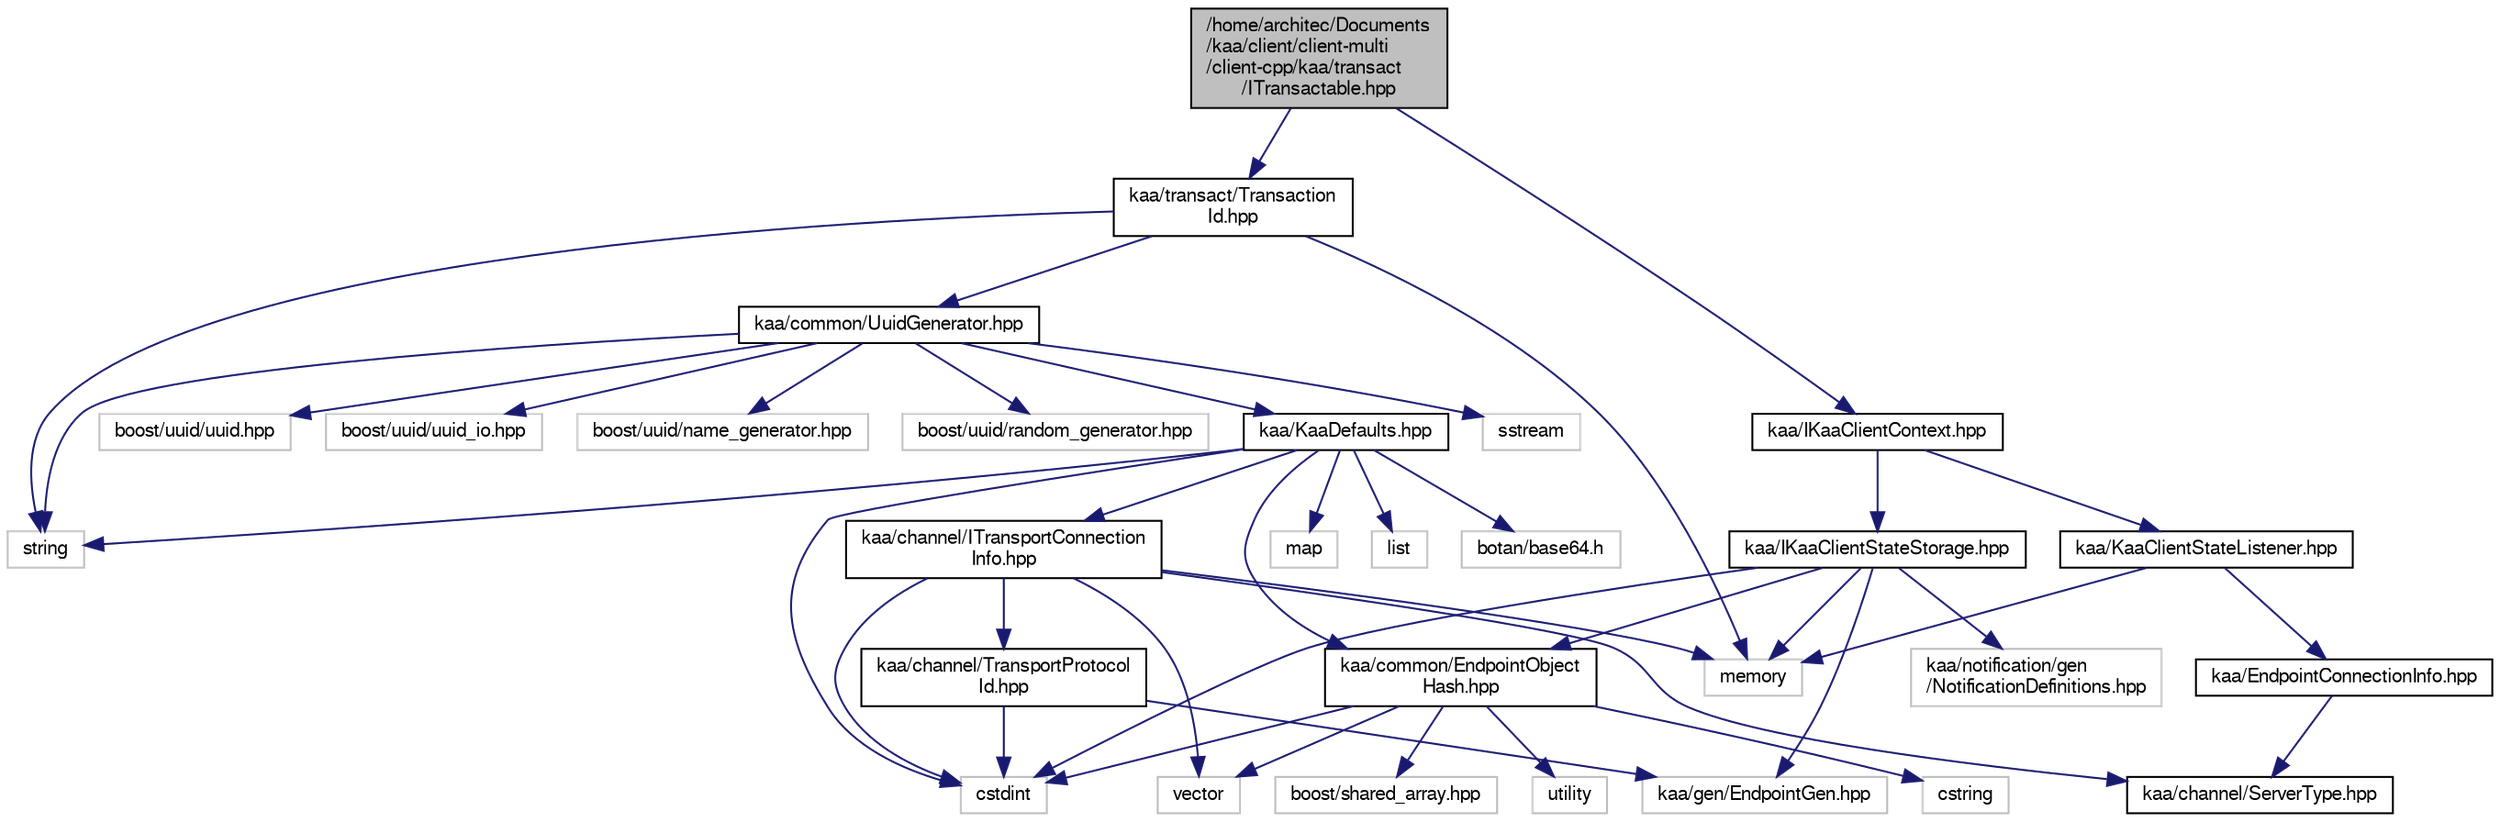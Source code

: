 digraph "/home/architec/Documents/kaa/client/client-multi/client-cpp/kaa/transact/ITransactable.hpp"
{
  bgcolor="transparent";
  edge [fontname="FreeSans",fontsize="10",labelfontname="FreeSans",labelfontsize="10"];
  node [fontname="FreeSans",fontsize="10",shape=record];
  Node1 [label="/home/architec/Documents\l/kaa/client/client-multi\l/client-cpp/kaa/transact\l/ITransactable.hpp",height=0.2,width=0.4,color="black", fillcolor="grey75", style="filled" fontcolor="black"];
  Node1 -> Node2 [color="midnightblue",fontsize="10",style="solid",fontname="FreeSans"];
  Node2 [label="kaa/transact/Transaction\lId.hpp",height=0.2,width=0.4,color="black",URL="$TransactionId_8hpp.html"];
  Node2 -> Node3 [color="midnightblue",fontsize="10",style="solid",fontname="FreeSans"];
  Node3 [label="kaa/common/UuidGenerator.hpp",height=0.2,width=0.4,color="black",URL="$UuidGenerator_8hpp.html"];
  Node3 -> Node4 [color="midnightblue",fontsize="10",style="solid",fontname="FreeSans"];
  Node4 [label="kaa/KaaDefaults.hpp",height=0.2,width=0.4,color="black",URL="$KaaDefaults_8hpp.html"];
  Node4 -> Node5 [color="midnightblue",fontsize="10",style="solid",fontname="FreeSans"];
  Node5 [label="map",height=0.2,width=0.4,color="grey75"];
  Node4 -> Node6 [color="midnightblue",fontsize="10",style="solid",fontname="FreeSans"];
  Node6 [label="list",height=0.2,width=0.4,color="grey75"];
  Node4 -> Node7 [color="midnightblue",fontsize="10",style="solid",fontname="FreeSans"];
  Node7 [label="string",height=0.2,width=0.4,color="grey75"];
  Node4 -> Node8 [color="midnightblue",fontsize="10",style="solid",fontname="FreeSans"];
  Node8 [label="botan/base64.h",height=0.2,width=0.4,color="grey75"];
  Node4 -> Node9 [color="midnightblue",fontsize="10",style="solid",fontname="FreeSans"];
  Node9 [label="cstdint",height=0.2,width=0.4,color="grey75"];
  Node4 -> Node10 [color="midnightblue",fontsize="10",style="solid",fontname="FreeSans"];
  Node10 [label="kaa/common/EndpointObject\lHash.hpp",height=0.2,width=0.4,color="black",URL="$EndpointObjectHash_8hpp.html"];
  Node10 -> Node11 [color="midnightblue",fontsize="10",style="solid",fontname="FreeSans"];
  Node11 [label="utility",height=0.2,width=0.4,color="grey75"];
  Node10 -> Node12 [color="midnightblue",fontsize="10",style="solid",fontname="FreeSans"];
  Node12 [label="cstring",height=0.2,width=0.4,color="grey75"];
  Node10 -> Node13 [color="midnightblue",fontsize="10",style="solid",fontname="FreeSans"];
  Node13 [label="vector",height=0.2,width=0.4,color="grey75"];
  Node10 -> Node9 [color="midnightblue",fontsize="10",style="solid",fontname="FreeSans"];
  Node10 -> Node14 [color="midnightblue",fontsize="10",style="solid",fontname="FreeSans"];
  Node14 [label="boost/shared_array.hpp",height=0.2,width=0.4,color="grey75"];
  Node4 -> Node15 [color="midnightblue",fontsize="10",style="solid",fontname="FreeSans"];
  Node15 [label="kaa/channel/ITransportConnection\lInfo.hpp",height=0.2,width=0.4,color="black",URL="$ITransportConnectionInfo_8hpp.html"];
  Node15 -> Node9 [color="midnightblue",fontsize="10",style="solid",fontname="FreeSans"];
  Node15 -> Node16 [color="midnightblue",fontsize="10",style="solid",fontname="FreeSans"];
  Node16 [label="memory",height=0.2,width=0.4,color="grey75"];
  Node15 -> Node13 [color="midnightblue",fontsize="10",style="solid",fontname="FreeSans"];
  Node15 -> Node17 [color="midnightblue",fontsize="10",style="solid",fontname="FreeSans"];
  Node17 [label="kaa/channel/ServerType.hpp",height=0.2,width=0.4,color="black",URL="$ServerType_8hpp.html"];
  Node15 -> Node18 [color="midnightblue",fontsize="10",style="solid",fontname="FreeSans"];
  Node18 [label="kaa/channel/TransportProtocol\lId.hpp",height=0.2,width=0.4,color="black",URL="$TransportProtocolId_8hpp.html"];
  Node18 -> Node9 [color="midnightblue",fontsize="10",style="solid",fontname="FreeSans"];
  Node18 -> Node19 [color="midnightblue",fontsize="10",style="solid",fontname="FreeSans"];
  Node19 [label="kaa/gen/EndpointGen.hpp",height=0.2,width=0.4,color="grey75"];
  Node3 -> Node7 [color="midnightblue",fontsize="10",style="solid",fontname="FreeSans"];
  Node3 -> Node20 [color="midnightblue",fontsize="10",style="solid",fontname="FreeSans"];
  Node20 [label="sstream",height=0.2,width=0.4,color="grey75"];
  Node3 -> Node21 [color="midnightblue",fontsize="10",style="solid",fontname="FreeSans"];
  Node21 [label="boost/uuid/uuid.hpp",height=0.2,width=0.4,color="grey75"];
  Node3 -> Node22 [color="midnightblue",fontsize="10",style="solid",fontname="FreeSans"];
  Node22 [label="boost/uuid/uuid_io.hpp",height=0.2,width=0.4,color="grey75"];
  Node3 -> Node23 [color="midnightblue",fontsize="10",style="solid",fontname="FreeSans"];
  Node23 [label="boost/uuid/name_generator.hpp",height=0.2,width=0.4,color="grey75"];
  Node3 -> Node24 [color="midnightblue",fontsize="10",style="solid",fontname="FreeSans"];
  Node24 [label="boost/uuid/random_generator.hpp",height=0.2,width=0.4,color="grey75"];
  Node2 -> Node7 [color="midnightblue",fontsize="10",style="solid",fontname="FreeSans"];
  Node2 -> Node16 [color="midnightblue",fontsize="10",style="solid",fontname="FreeSans"];
  Node1 -> Node25 [color="midnightblue",fontsize="10",style="solid",fontname="FreeSans"];
  Node25 [label="kaa/IKaaClientContext.hpp",height=0.2,width=0.4,color="black",URL="$IKaaClientContext_8hpp.html"];
  Node25 -> Node26 [color="midnightblue",fontsize="10",style="solid",fontname="FreeSans"];
  Node26 [label="kaa/IKaaClientStateStorage.hpp",height=0.2,width=0.4,color="black",URL="$IKaaClientStateStorage_8hpp.html"];
  Node26 -> Node9 [color="midnightblue",fontsize="10",style="solid",fontname="FreeSans"];
  Node26 -> Node16 [color="midnightblue",fontsize="10",style="solid",fontname="FreeSans"];
  Node26 -> Node19 [color="midnightblue",fontsize="10",style="solid",fontname="FreeSans"];
  Node26 -> Node10 [color="midnightblue",fontsize="10",style="solid",fontname="FreeSans"];
  Node26 -> Node27 [color="midnightblue",fontsize="10",style="solid",fontname="FreeSans"];
  Node27 [label="kaa/notification/gen\l/NotificationDefinitions.hpp",height=0.2,width=0.4,color="grey75"];
  Node25 -> Node28 [color="midnightblue",fontsize="10",style="solid",fontname="FreeSans"];
  Node28 [label="kaa/KaaClientStateListener.hpp",height=0.2,width=0.4,color="black",URL="$KaaClientStateListener_8hpp.html"];
  Node28 -> Node16 [color="midnightblue",fontsize="10",style="solid",fontname="FreeSans"];
  Node28 -> Node29 [color="midnightblue",fontsize="10",style="solid",fontname="FreeSans"];
  Node29 [label="kaa/EndpointConnectionInfo.hpp",height=0.2,width=0.4,color="black",URL="$EndpointConnectionInfo_8hpp.html"];
  Node29 -> Node17 [color="midnightblue",fontsize="10",style="solid",fontname="FreeSans"];
}
